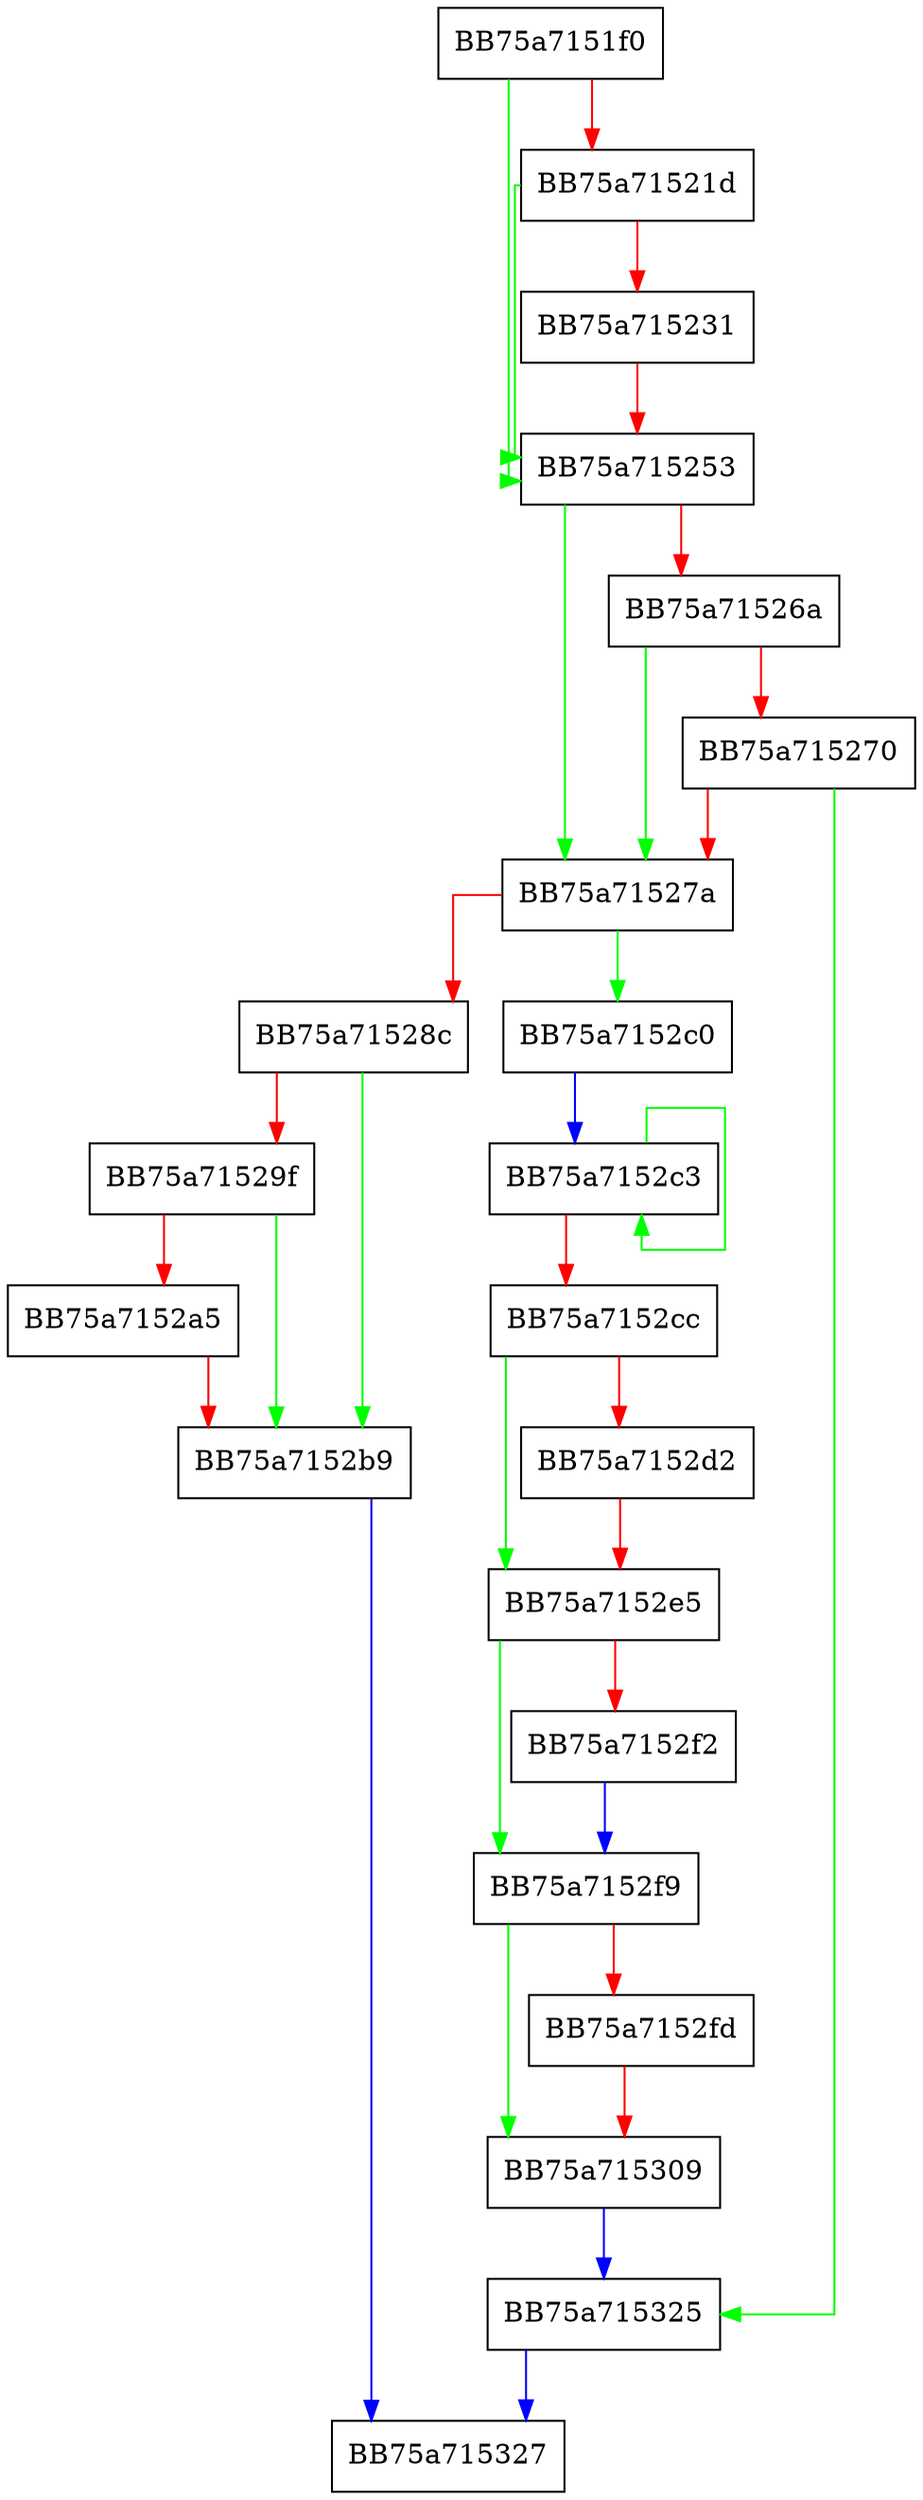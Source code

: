 digraph svfolow_init_module {
  node [shape="box"];
  graph [splines=ortho];
  BB75a7151f0 -> BB75a715253 [color="green"];
  BB75a7151f0 -> BB75a71521d [color="red"];
  BB75a71521d -> BB75a715253 [color="green"];
  BB75a71521d -> BB75a715231 [color="red"];
  BB75a715231 -> BB75a715253 [color="red"];
  BB75a715253 -> BB75a71527a [color="green"];
  BB75a715253 -> BB75a71526a [color="red"];
  BB75a71526a -> BB75a71527a [color="green"];
  BB75a71526a -> BB75a715270 [color="red"];
  BB75a715270 -> BB75a715325 [color="green"];
  BB75a715270 -> BB75a71527a [color="red"];
  BB75a71527a -> BB75a7152c0 [color="green"];
  BB75a71527a -> BB75a71528c [color="red"];
  BB75a71528c -> BB75a7152b9 [color="green"];
  BB75a71528c -> BB75a71529f [color="red"];
  BB75a71529f -> BB75a7152b9 [color="green"];
  BB75a71529f -> BB75a7152a5 [color="red"];
  BB75a7152a5 -> BB75a7152b9 [color="red"];
  BB75a7152b9 -> BB75a715327 [color="blue"];
  BB75a7152c0 -> BB75a7152c3 [color="blue"];
  BB75a7152c3 -> BB75a7152c3 [color="green"];
  BB75a7152c3 -> BB75a7152cc [color="red"];
  BB75a7152cc -> BB75a7152e5 [color="green"];
  BB75a7152cc -> BB75a7152d2 [color="red"];
  BB75a7152d2 -> BB75a7152e5 [color="red"];
  BB75a7152e5 -> BB75a7152f9 [color="green"];
  BB75a7152e5 -> BB75a7152f2 [color="red"];
  BB75a7152f2 -> BB75a7152f9 [color="blue"];
  BB75a7152f9 -> BB75a715309 [color="green"];
  BB75a7152f9 -> BB75a7152fd [color="red"];
  BB75a7152fd -> BB75a715309 [color="red"];
  BB75a715309 -> BB75a715325 [color="blue"];
  BB75a715325 -> BB75a715327 [color="blue"];
}